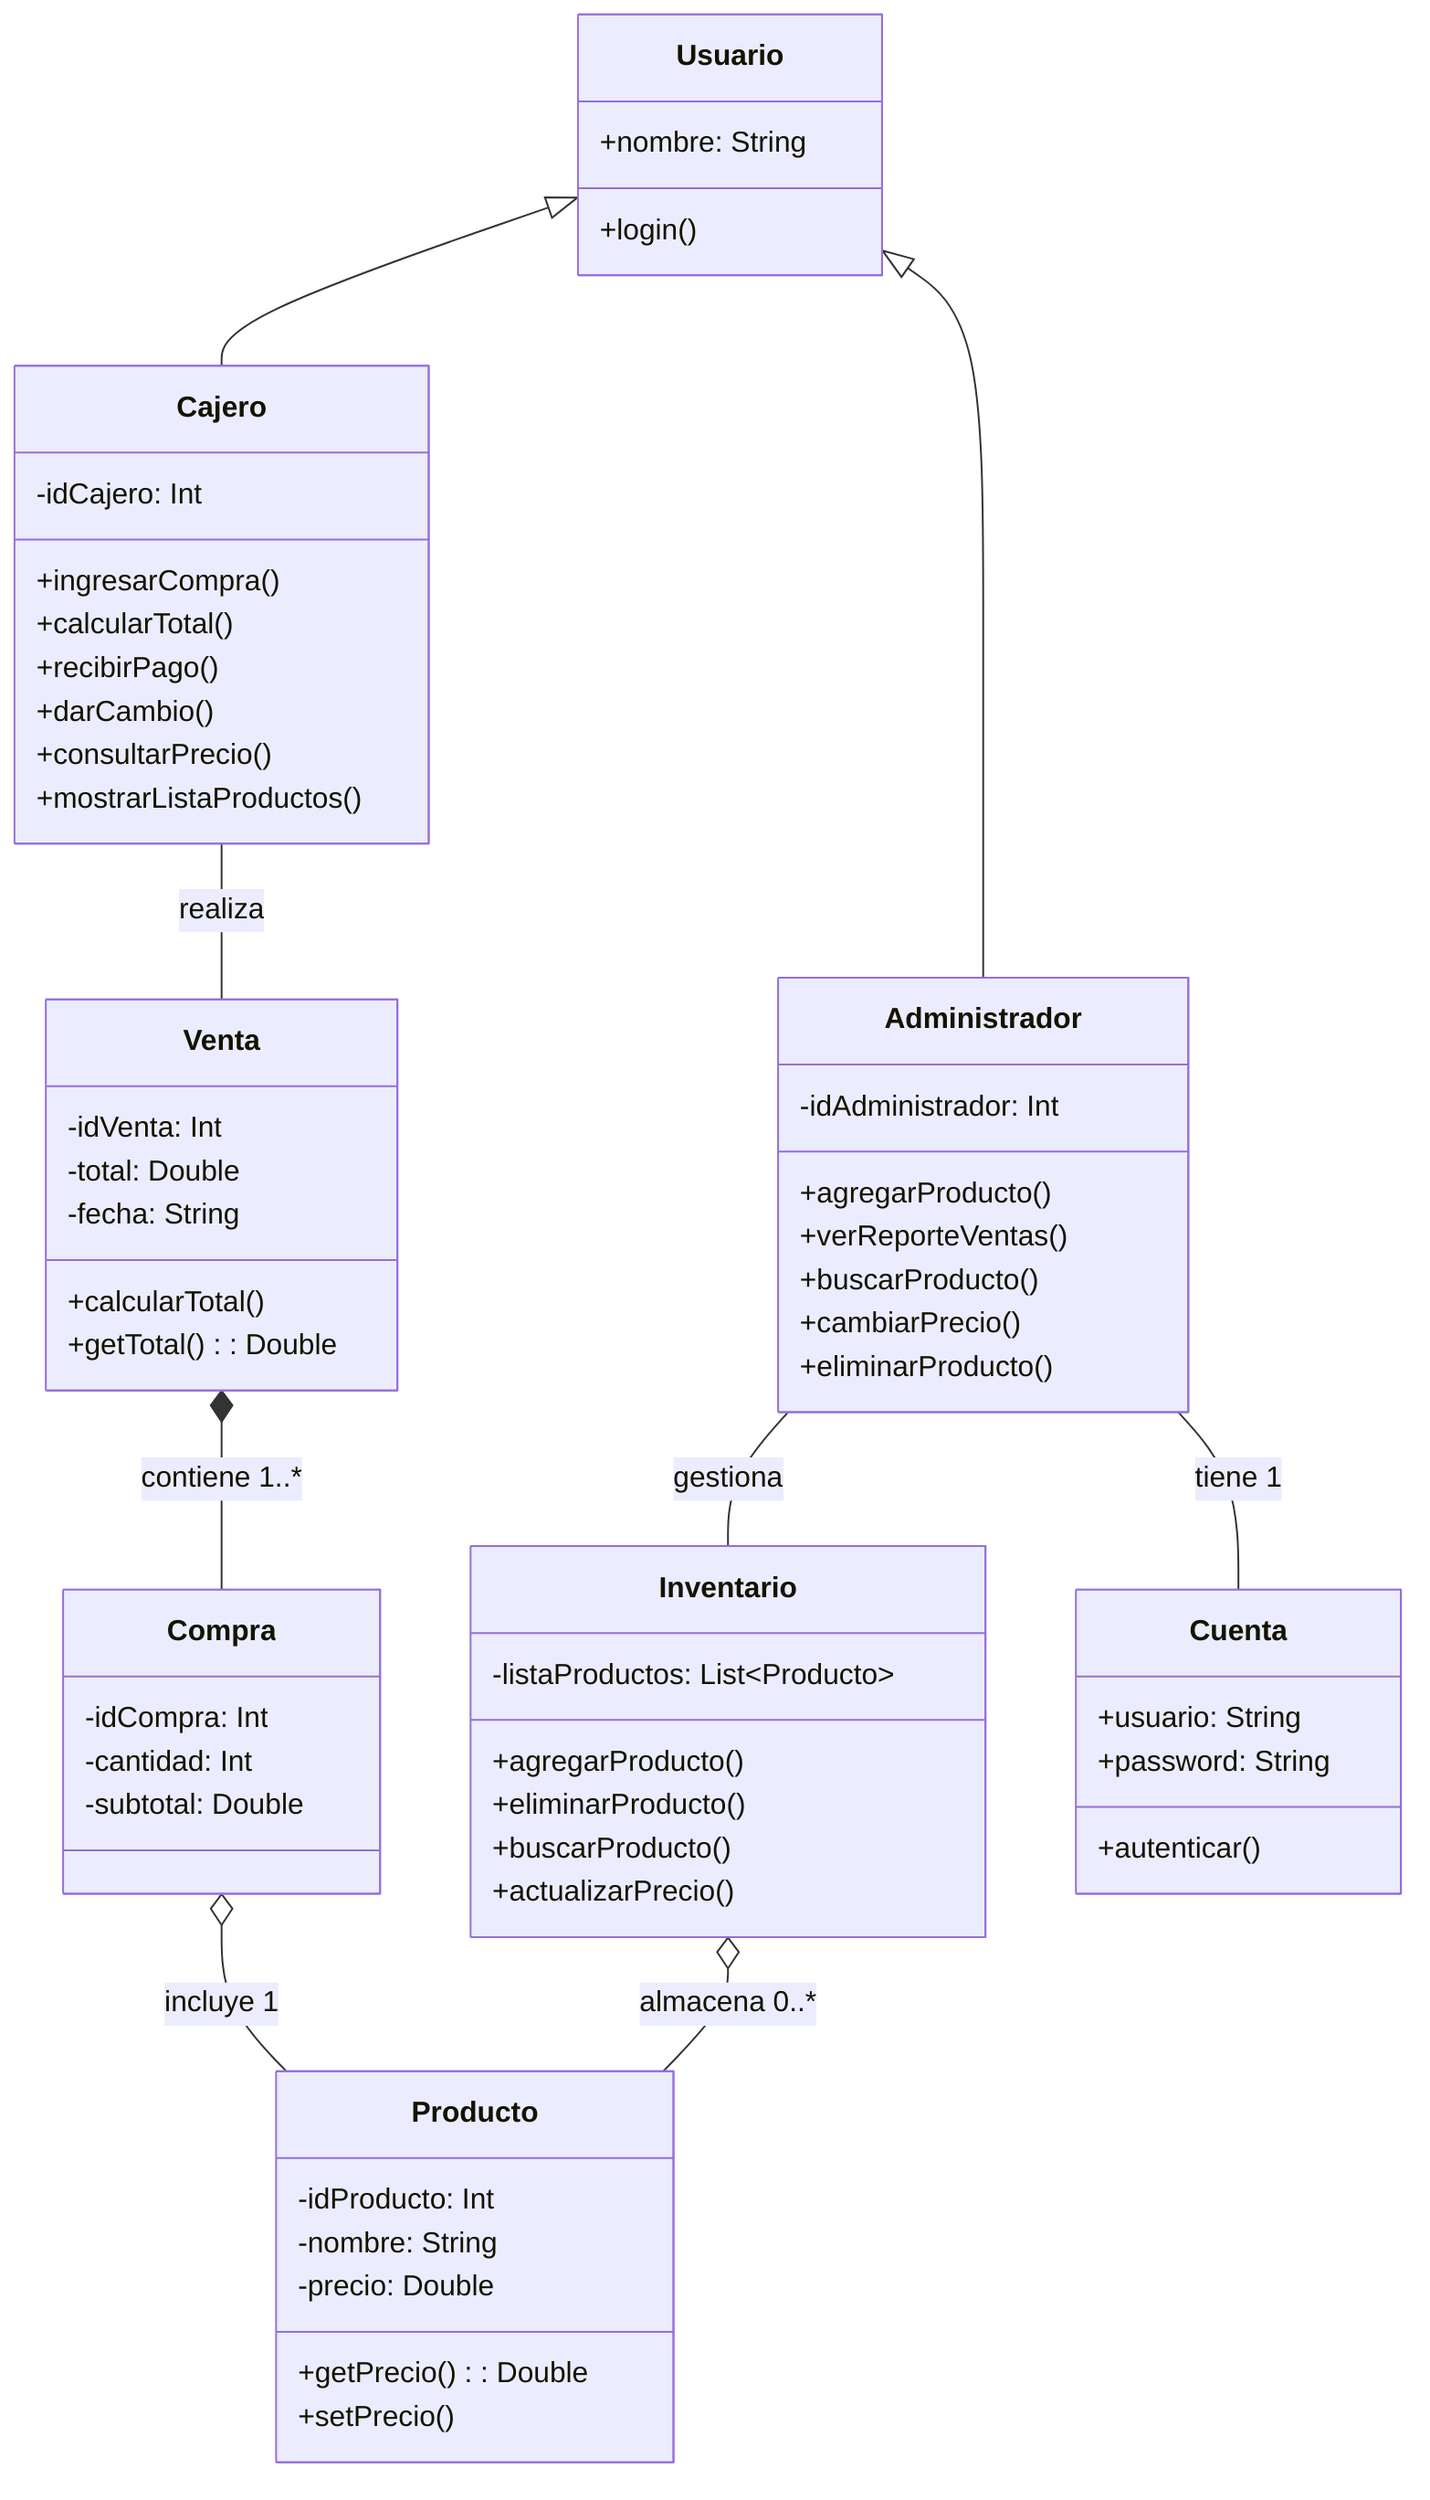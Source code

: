 classDiagram
    class Usuario {
        +nombre: String
        +login()
    }
    class Cajero {
        -idCajero: Int
        +ingresarCompra()
        +calcularTotal()
        +recibirPago()
        +darCambio()
        +consultarPrecio()
        +mostrarListaProductos()
    }
    class Administrador {
        -idAdministrador: Int
        +agregarProducto()
        +verReporteVentas()
        +buscarProducto()
        +cambiarPrecio()
        +eliminarProducto()
    }
    Usuario <|-- Cajero
    Usuario <|-- Administrador
    
    class Producto {
        -idProducto: Int
        -nombre: String
        -precio: Double
        +getPrecio(): Double
        +setPrecio()
    }
    class Venta {
        -idVenta: Int
        -total: Double
        -fecha: String
        +calcularTotal()
        +getTotal(): Double
    }
    class Compra {
        -idCompra: Int
        -cantidad: Int
        -subtotal: Double
    }
    class Inventario {
        -listaProductos: List~Producto~
        +agregarProducto()
        +eliminarProducto()
        +buscarProducto()
        +actualizarPrecio()
    }
    Administrador -- Inventario : gestiona
    Cajero -- Venta : realiza
    Venta *-- Compra : contiene 1..*
    Compra o-- Producto : incluye 1
    Inventario o-- Producto : almacena 0..*
    
    class Cuenta {
        +usuario: String
        +password: String
        +autenticar()
    }
    Administrador -- Cuenta : tiene 1